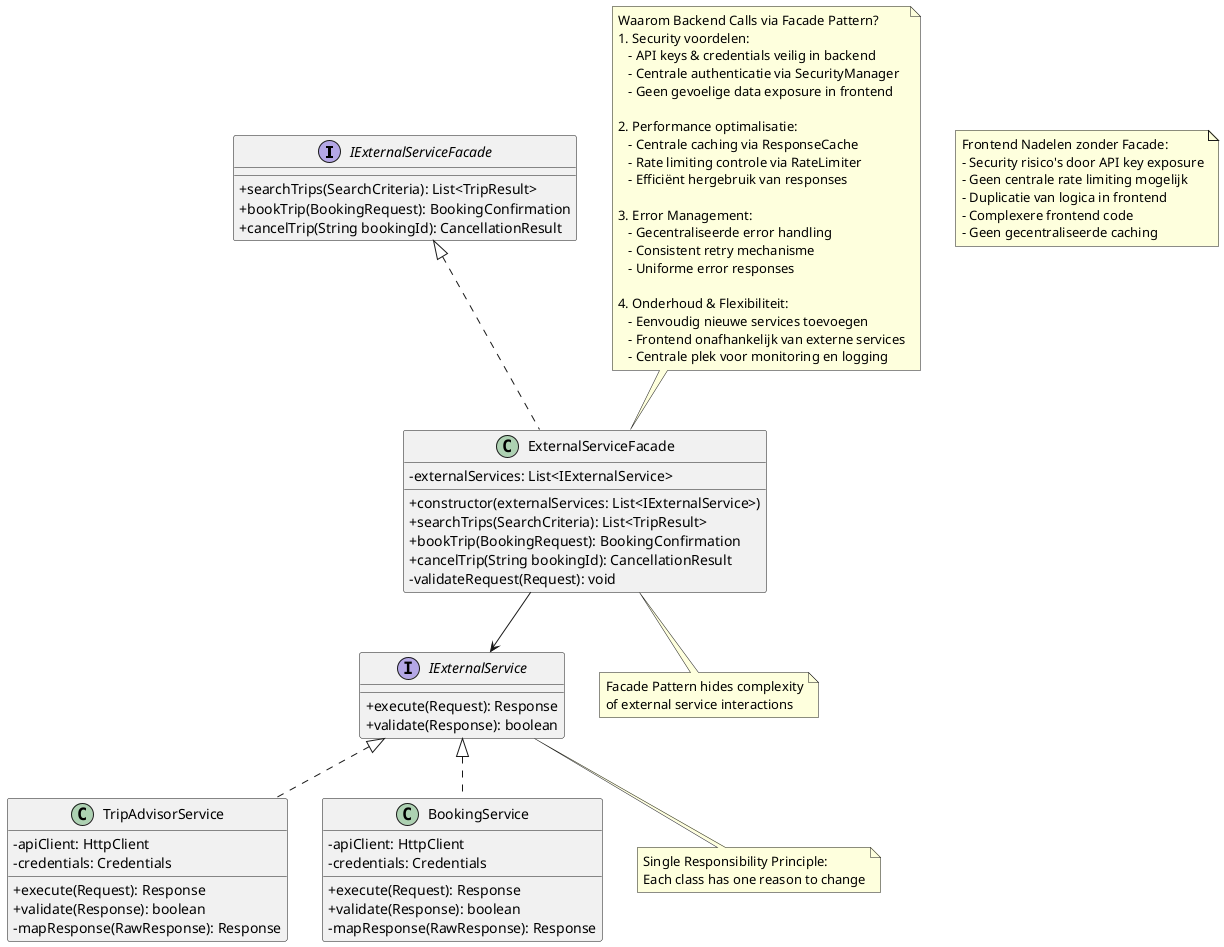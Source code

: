 @startuml
skinparam classAttributeIconSize 0

interface IExternalServiceFacade {
  + searchTrips(SearchCriteria): List<TripResult>
  + bookTrip(BookingRequest): BookingConfirmation
  + cancelTrip(String bookingId): CancellationResult
}

class ExternalServiceFacade {
  - externalServices: List<IExternalService>
  + constructor(externalServices: List<IExternalService>)
  + searchTrips(SearchCriteria): List<TripResult>
  + bookTrip(BookingRequest): BookingConfirmation
  + cancelTrip(String bookingId): CancellationResult
  - validateRequest(Request): void
}

interface IExternalService {
  + execute(Request): Response
  + validate(Response): boolean
}

class TripAdvisorService {
  - apiClient: HttpClient
  - credentials: Credentials
  + execute(Request): Response
  + validate(Response): boolean
  - mapResponse(RawResponse): Response
}

class BookingService {
  - apiClient: HttpClient
  - credentials: Credentials
  + execute(Request): Response
  + validate(Response): boolean
  - mapResponse(RawResponse): Response
}



IExternalServiceFacade <|.. ExternalServiceFacade
IExternalService <|.. TripAdvisorService
IExternalService <|.. BookingService

ExternalServiceFacade --> IExternalService

note "Facade Pattern hides complexity\nof external service interactions" as N1
ExternalServiceFacade .. N1

note "Single Responsibility Principle:\nEach class has one reason to change" as N2
IExternalService .. N2

note "Waarom Backend Calls via Facade Pattern?\n\
1. Security voordelen:\n\
   - API keys & credentials veilig in backend\n\
   - Centrale authenticatie via SecurityManager\n\
   - Geen gevoelige data exposure in frontend\n\
\n\
2. Performance optimalisatie:\n\
   - Centrale caching via ResponseCache\n\
   - Rate limiting controle via RateLimiter\n\
   - Efficiënt hergebruik van responses\n\
\n\
3. Error Management:\n\
   - Gecentraliseerde error handling\n\
   - Consistent retry mechanisme\n\
   - Uniforme error responses\n\
\n\
4. Onderhoud & Flexibiliteit:\n\
   - Eenvoudig nieuwe services toevoegen\n\
   - Frontend onafhankelijk van externe services\n\
   - Centrale plek voor monitoring en logging" as N3
N3 .. ExternalServiceFacade

note "Frontend Nadelen zonder Facade:\n\
- Security risico's door API key exposure\n\
- Geen centrale rate limiting mogelijk\n\
- Duplicatie van logica in frontend\n\
- Complexere frontend code\n\
- Geen gecentraliseerde caching" as N4

@enduml 